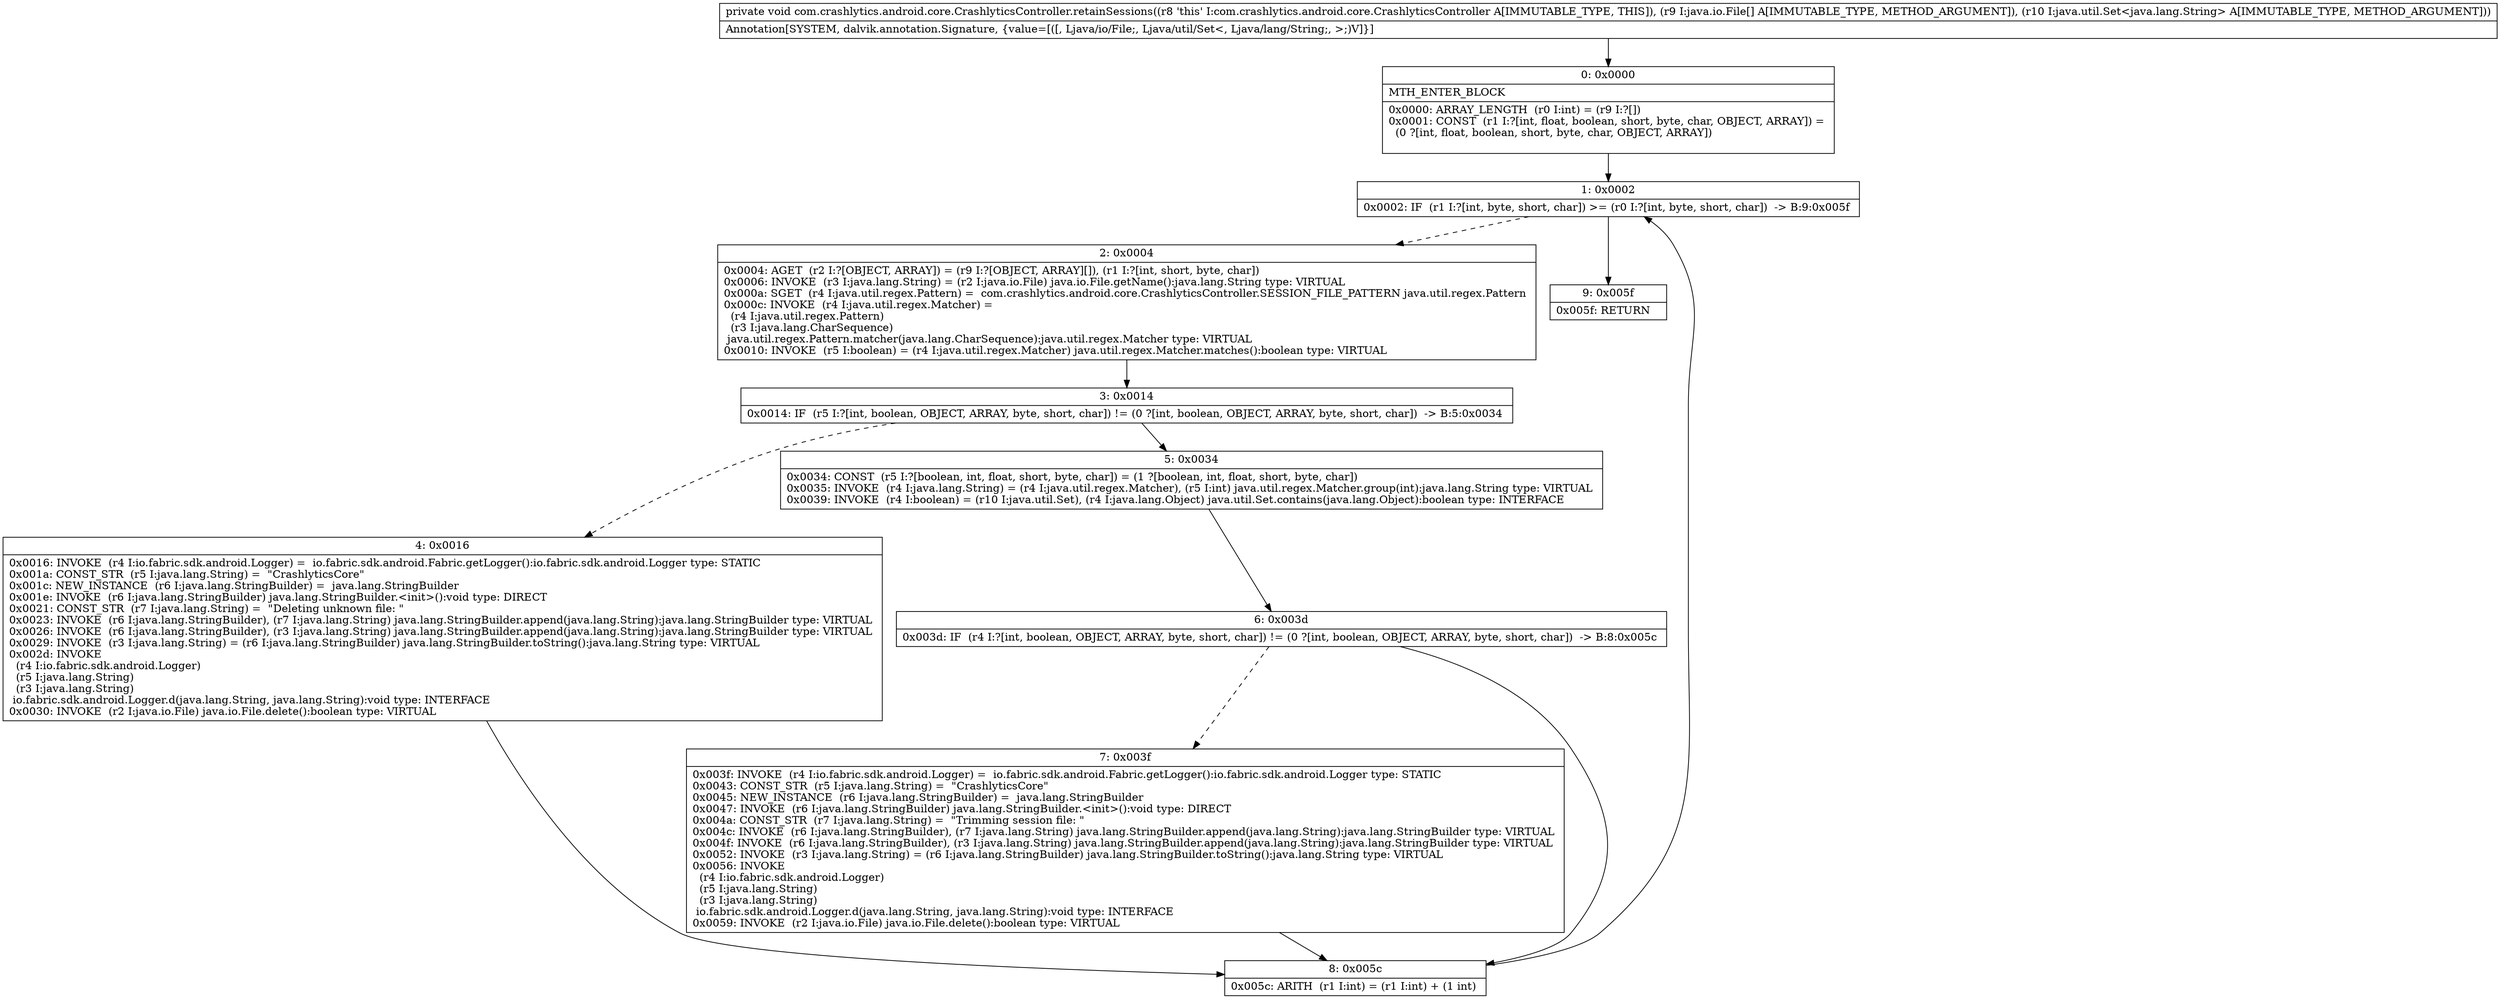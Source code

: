 digraph "CFG forcom.crashlytics.android.core.CrashlyticsController.retainSessions([Ljava\/io\/File;Ljava\/util\/Set;)V" {
Node_0 [shape=record,label="{0\:\ 0x0000|MTH_ENTER_BLOCK\l|0x0000: ARRAY_LENGTH  (r0 I:int) = (r9 I:?[]) \l0x0001: CONST  (r1 I:?[int, float, boolean, short, byte, char, OBJECT, ARRAY]) = \l  (0 ?[int, float, boolean, short, byte, char, OBJECT, ARRAY])\l \l}"];
Node_1 [shape=record,label="{1\:\ 0x0002|0x0002: IF  (r1 I:?[int, byte, short, char]) \>= (r0 I:?[int, byte, short, char])  \-\> B:9:0x005f \l}"];
Node_2 [shape=record,label="{2\:\ 0x0004|0x0004: AGET  (r2 I:?[OBJECT, ARRAY]) = (r9 I:?[OBJECT, ARRAY][]), (r1 I:?[int, short, byte, char]) \l0x0006: INVOKE  (r3 I:java.lang.String) = (r2 I:java.io.File) java.io.File.getName():java.lang.String type: VIRTUAL \l0x000a: SGET  (r4 I:java.util.regex.Pattern) =  com.crashlytics.android.core.CrashlyticsController.SESSION_FILE_PATTERN java.util.regex.Pattern \l0x000c: INVOKE  (r4 I:java.util.regex.Matcher) = \l  (r4 I:java.util.regex.Pattern)\l  (r3 I:java.lang.CharSequence)\l java.util.regex.Pattern.matcher(java.lang.CharSequence):java.util.regex.Matcher type: VIRTUAL \l0x0010: INVOKE  (r5 I:boolean) = (r4 I:java.util.regex.Matcher) java.util.regex.Matcher.matches():boolean type: VIRTUAL \l}"];
Node_3 [shape=record,label="{3\:\ 0x0014|0x0014: IF  (r5 I:?[int, boolean, OBJECT, ARRAY, byte, short, char]) != (0 ?[int, boolean, OBJECT, ARRAY, byte, short, char])  \-\> B:5:0x0034 \l}"];
Node_4 [shape=record,label="{4\:\ 0x0016|0x0016: INVOKE  (r4 I:io.fabric.sdk.android.Logger) =  io.fabric.sdk.android.Fabric.getLogger():io.fabric.sdk.android.Logger type: STATIC \l0x001a: CONST_STR  (r5 I:java.lang.String) =  \"CrashlyticsCore\" \l0x001c: NEW_INSTANCE  (r6 I:java.lang.StringBuilder) =  java.lang.StringBuilder \l0x001e: INVOKE  (r6 I:java.lang.StringBuilder) java.lang.StringBuilder.\<init\>():void type: DIRECT \l0x0021: CONST_STR  (r7 I:java.lang.String) =  \"Deleting unknown file: \" \l0x0023: INVOKE  (r6 I:java.lang.StringBuilder), (r7 I:java.lang.String) java.lang.StringBuilder.append(java.lang.String):java.lang.StringBuilder type: VIRTUAL \l0x0026: INVOKE  (r6 I:java.lang.StringBuilder), (r3 I:java.lang.String) java.lang.StringBuilder.append(java.lang.String):java.lang.StringBuilder type: VIRTUAL \l0x0029: INVOKE  (r3 I:java.lang.String) = (r6 I:java.lang.StringBuilder) java.lang.StringBuilder.toString():java.lang.String type: VIRTUAL \l0x002d: INVOKE  \l  (r4 I:io.fabric.sdk.android.Logger)\l  (r5 I:java.lang.String)\l  (r3 I:java.lang.String)\l io.fabric.sdk.android.Logger.d(java.lang.String, java.lang.String):void type: INTERFACE \l0x0030: INVOKE  (r2 I:java.io.File) java.io.File.delete():boolean type: VIRTUAL \l}"];
Node_5 [shape=record,label="{5\:\ 0x0034|0x0034: CONST  (r5 I:?[boolean, int, float, short, byte, char]) = (1 ?[boolean, int, float, short, byte, char]) \l0x0035: INVOKE  (r4 I:java.lang.String) = (r4 I:java.util.regex.Matcher), (r5 I:int) java.util.regex.Matcher.group(int):java.lang.String type: VIRTUAL \l0x0039: INVOKE  (r4 I:boolean) = (r10 I:java.util.Set), (r4 I:java.lang.Object) java.util.Set.contains(java.lang.Object):boolean type: INTERFACE \l}"];
Node_6 [shape=record,label="{6\:\ 0x003d|0x003d: IF  (r4 I:?[int, boolean, OBJECT, ARRAY, byte, short, char]) != (0 ?[int, boolean, OBJECT, ARRAY, byte, short, char])  \-\> B:8:0x005c \l}"];
Node_7 [shape=record,label="{7\:\ 0x003f|0x003f: INVOKE  (r4 I:io.fabric.sdk.android.Logger) =  io.fabric.sdk.android.Fabric.getLogger():io.fabric.sdk.android.Logger type: STATIC \l0x0043: CONST_STR  (r5 I:java.lang.String) =  \"CrashlyticsCore\" \l0x0045: NEW_INSTANCE  (r6 I:java.lang.StringBuilder) =  java.lang.StringBuilder \l0x0047: INVOKE  (r6 I:java.lang.StringBuilder) java.lang.StringBuilder.\<init\>():void type: DIRECT \l0x004a: CONST_STR  (r7 I:java.lang.String) =  \"Trimming session file: \" \l0x004c: INVOKE  (r6 I:java.lang.StringBuilder), (r7 I:java.lang.String) java.lang.StringBuilder.append(java.lang.String):java.lang.StringBuilder type: VIRTUAL \l0x004f: INVOKE  (r6 I:java.lang.StringBuilder), (r3 I:java.lang.String) java.lang.StringBuilder.append(java.lang.String):java.lang.StringBuilder type: VIRTUAL \l0x0052: INVOKE  (r3 I:java.lang.String) = (r6 I:java.lang.StringBuilder) java.lang.StringBuilder.toString():java.lang.String type: VIRTUAL \l0x0056: INVOKE  \l  (r4 I:io.fabric.sdk.android.Logger)\l  (r5 I:java.lang.String)\l  (r3 I:java.lang.String)\l io.fabric.sdk.android.Logger.d(java.lang.String, java.lang.String):void type: INTERFACE \l0x0059: INVOKE  (r2 I:java.io.File) java.io.File.delete():boolean type: VIRTUAL \l}"];
Node_8 [shape=record,label="{8\:\ 0x005c|0x005c: ARITH  (r1 I:int) = (r1 I:int) + (1 int) \l}"];
Node_9 [shape=record,label="{9\:\ 0x005f|0x005f: RETURN   \l}"];
MethodNode[shape=record,label="{private void com.crashlytics.android.core.CrashlyticsController.retainSessions((r8 'this' I:com.crashlytics.android.core.CrashlyticsController A[IMMUTABLE_TYPE, THIS]), (r9 I:java.io.File[] A[IMMUTABLE_TYPE, METHOD_ARGUMENT]), (r10 I:java.util.Set\<java.lang.String\> A[IMMUTABLE_TYPE, METHOD_ARGUMENT]))  | Annotation[SYSTEM, dalvik.annotation.Signature, \{value=[([, Ljava\/io\/File;, Ljava\/util\/Set\<, Ljava\/lang\/String;, \>;)V]\}]\l}"];
MethodNode -> Node_0;
Node_0 -> Node_1;
Node_1 -> Node_2[style=dashed];
Node_1 -> Node_9;
Node_2 -> Node_3;
Node_3 -> Node_4[style=dashed];
Node_3 -> Node_5;
Node_4 -> Node_8;
Node_5 -> Node_6;
Node_6 -> Node_7[style=dashed];
Node_6 -> Node_8;
Node_7 -> Node_8;
Node_8 -> Node_1;
}

